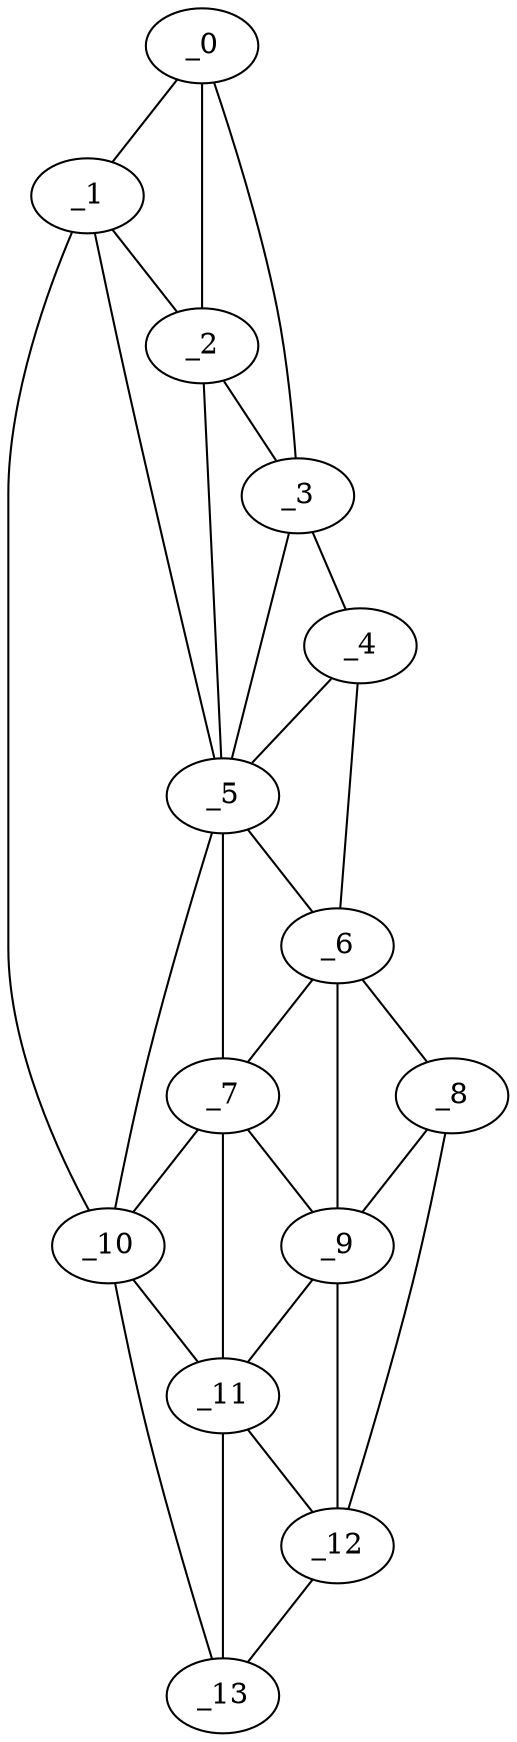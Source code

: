 graph "obj40__60.gxl" {
	_0	 [x=6,
		y=52];
	_1	 [x=11,
		y=85];
	_0 -- _1	 [valence=1];
	_2	 [x=14,
		y=68];
	_0 -- _2	 [valence=2];
	_3	 [x=15,
		y=39];
	_0 -- _3	 [valence=1];
	_1 -- _2	 [valence=1];
	_5	 [x=55,
		y=57];
	_1 -- _5	 [valence=2];
	_10	 [x=83,
		y=94];
	_1 -- _10	 [valence=1];
	_2 -- _3	 [valence=1];
	_2 -- _5	 [valence=2];
	_4	 [x=40,
		y=28];
	_3 -- _4	 [valence=1];
	_3 -- _5	 [valence=1];
	_4 -- _5	 [valence=2];
	_6	 [x=63,
		y=27];
	_4 -- _6	 [valence=1];
	_5 -- _6	 [valence=1];
	_7	 [x=66,
		y=57];
	_5 -- _7	 [valence=2];
	_5 -- _10	 [valence=1];
	_6 -- _7	 [valence=1];
	_8	 [x=71,
		y=27];
	_6 -- _8	 [valence=1];
	_9	 [x=78,
		y=51];
	_6 -- _9	 [valence=2];
	_7 -- _9	 [valence=1];
	_7 -- _10	 [valence=1];
	_11	 [x=85,
		y=74];
	_7 -- _11	 [valence=2];
	_8 -- _9	 [valence=2];
	_12	 [x=125,
		y=55];
	_8 -- _12	 [valence=1];
	_9 -- _11	 [valence=2];
	_9 -- _12	 [valence=2];
	_10 -- _11	 [valence=2];
	_13	 [x=125,
		y=83];
	_10 -- _13	 [valence=1];
	_11 -- _12	 [valence=1];
	_11 -- _13	 [valence=2];
	_12 -- _13	 [valence=1];
}

